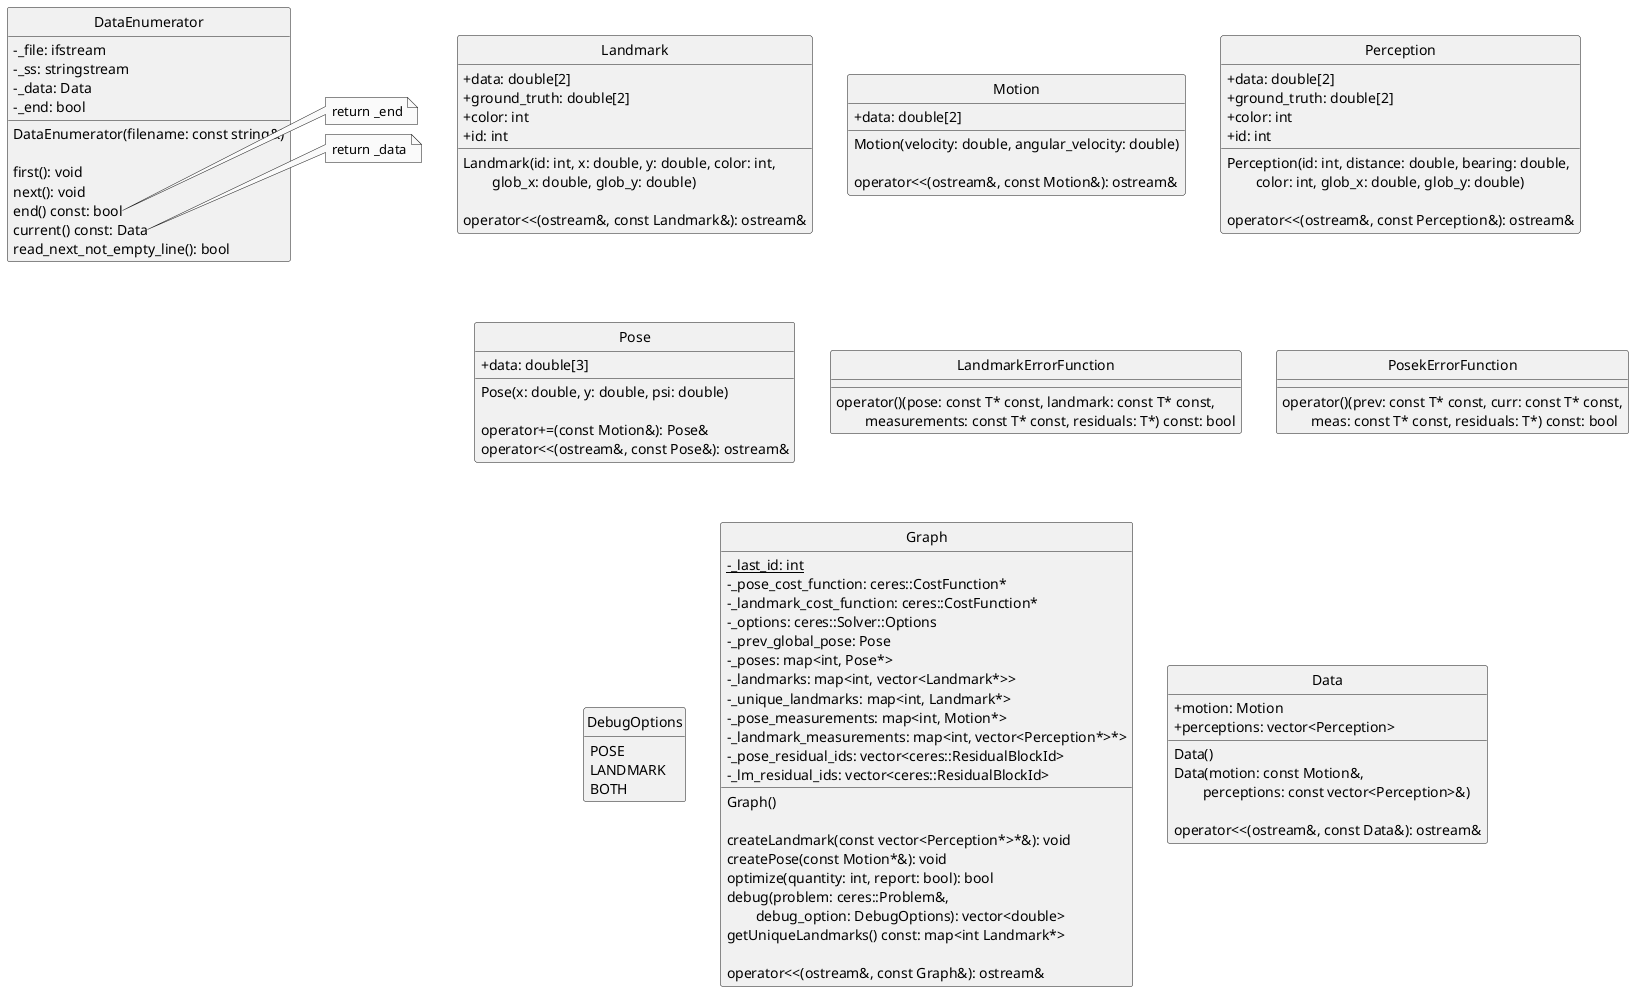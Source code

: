 @startuml GraphSlam

skinparam Monochrome true
skinparam ClassAttributeIconSize 0

class Landmark
{
    +data: double[2]
    +ground_truth: double[2]
    +color: int
    +id: int

    Landmark(id: int, x: double, y: double, color: int,
    \tglob_x: double, glob_y: double)

    operator<<(ostream&, const Landmark&): ostream&
}

class Motion
{
    +data: double[2]

    Motion(velocity: double, angular_velocity: double)

    operator<<(ostream&, const Motion&): ostream&
}

class Perception
{
    +data: double[2]
    +ground_truth: double[2]
    +color: int
    +id: int

    Perception(id: int, distance: double, bearing: double,
    \tcolor: int, glob_x: double, glob_y: double)

    operator<<(ostream&, const Perception&): ostream&
}

class Pose
{
    +data: double[3]

    Pose(x: double, y: double, psi: double)

    operator+=(const Motion&): Pose&
    operator<<(ostream&, const Pose&): ostream&
}

class LandmarkErrorFunction
{
    operator()(pose: const T* const, landmark: const T* const, 
    \tmeasurements: const T* const, residuals: T*) const: bool
}

class PosekErrorFunction
{
    operator()(prev: const T* const, curr: const T* const, 
    \tmeas: const T* const, residuals: T*) const: bool
}

enum DebugOptions
{
    POSE
    LANDMARK
    BOTH
}

class Graph
{
    -{static}_last_id: int
    -_pose_cost_function: ceres::CostFunction*
    -_landmark_cost_function: ceres::CostFunction*
    -_options: ceres::Solver::Options
    -_prev_global_pose: Pose
    -_poses: map<int, Pose*>
    -_landmarks: map<int, vector<Landmark*>>
    -_unique_landmarks: map<int, Landmark*>
    -_pose_measurements: map<int, Motion*>
    -_landmark_measurements: map<int, vector<Perception*>*>
    -_pose_residual_ids: vector<ceres::ResidualBlockId>
    -_lm_residual_ids: vector<ceres::ResidualBlockId>

    Graph()

    createLandmark(const vector<Perception*>*&): void
    createPose(const Motion*&): void
    optimize(quantity: int, report: bool): bool
    debug(problem: ceres::Problem&,
    \tdebug_option: DebugOptions): vector<double>
    getUniqueLandmarks() const: map<int Landmark*>

    operator<<(ostream&, const Graph&): ostream&
}

class Data
{
    +motion: Motion
    +perceptions: vector<Perception>

    Data()
    Data(motion: const Motion&,
    \tperceptions: const vector<Perception>&)

    operator<<(ostream&, const Data&): ostream&
}

class DataEnumerator
{
    -_file: ifstream
    -_ss: stringstream
    -_data: Data
    -_end: bool

    DataEnumerator(filename: const string&)

    first(): void
    next(): void
    end() const: bool
    current() const: Data
    read_next_not_empty_line(): bool
}

note right of DataEnumerator::end()
    return _end
end note
note right of DataEnumerator::current()
    return _data
end note

hide circle
hide enum methods

@enduml